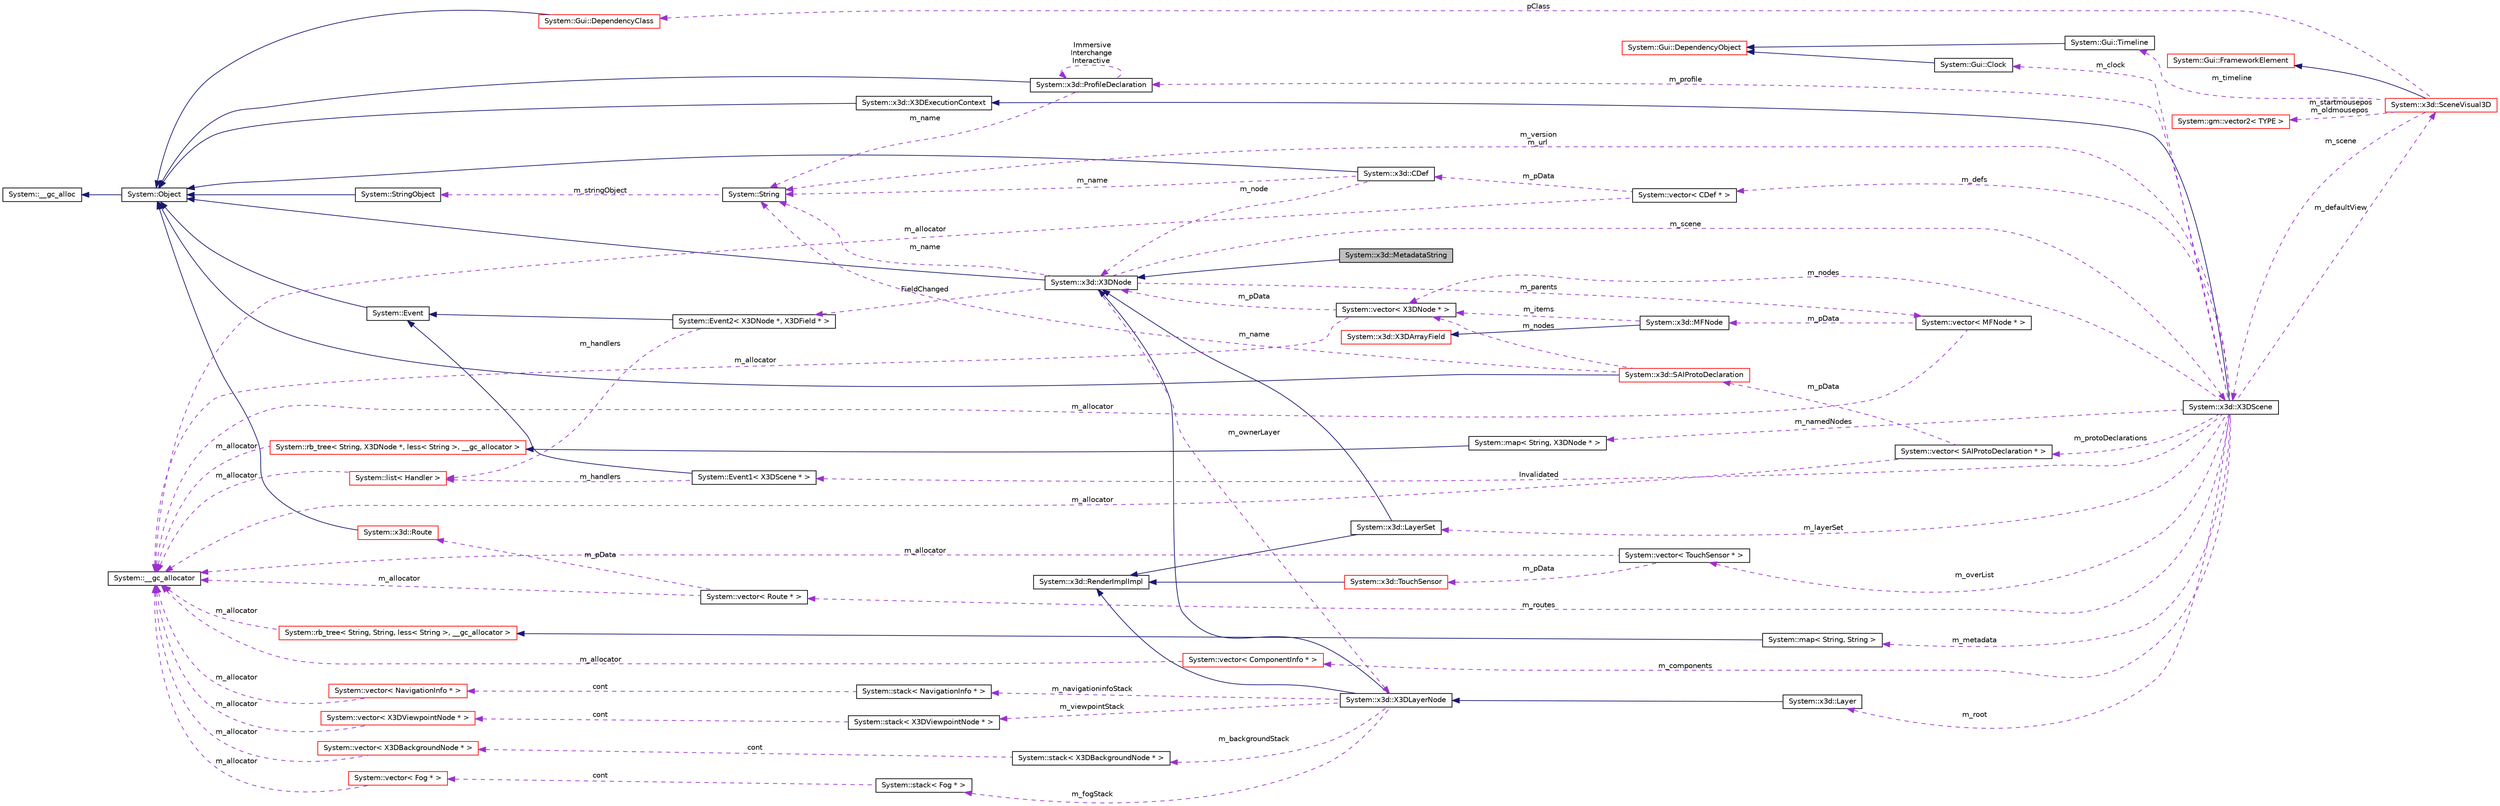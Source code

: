 digraph G
{
  edge [fontname="Helvetica",fontsize="10",labelfontname="Helvetica",labelfontsize="10"];
  node [fontname="Helvetica",fontsize="10",shape=record];
  rankdir="LR";
  Node1 [label="System::x3d::MetadataString",height=0.2,width=0.4,color="black", fillcolor="grey75", style="filled" fontcolor="black"];
  Node2 -> Node1 [dir="back",color="midnightblue",fontsize="10",style="solid",fontname="Helvetica"];
  Node2 [label="System::x3d::X3DNode",height=0.2,width=0.4,color="black", fillcolor="white", style="filled",URL="$class_system_1_1x3d_1_1_x3_d_node.html"];
  Node3 -> Node2 [dir="back",color="midnightblue",fontsize="10",style="solid",fontname="Helvetica"];
  Node3 [label="System::Object",height=0.2,width=0.4,color="black", fillcolor="white", style="filled",URL="$class_system_1_1_object.html"];
  Node4 -> Node3 [dir="back",color="midnightblue",fontsize="10",style="solid",fontname="Helvetica"];
  Node4 [label="System::__gc_alloc",height=0.2,width=0.4,color="black", fillcolor="white", style="filled",URL="$class_system_1_1____gc__alloc.html"];
  Node5 -> Node2 [dir="back",color="darkorchid3",fontsize="10",style="dashed",label=" m_ownerLayer" ,fontname="Helvetica"];
  Node5 [label="System::x3d::X3DLayerNode",height=0.2,width=0.4,color="black", fillcolor="white", style="filled",URL="$class_system_1_1x3d_1_1_x3_d_layer_node.html"];
  Node2 -> Node5 [dir="back",color="midnightblue",fontsize="10",style="solid",fontname="Helvetica"];
  Node6 -> Node5 [dir="back",color="midnightblue",fontsize="10",style="solid",fontname="Helvetica"];
  Node6 [label="System::x3d::RenderImplImpl",height=0.2,width=0.4,color="black", fillcolor="white", style="filled",URL="$class_system_1_1x3d_1_1_render_impl_impl.html"];
  Node7 -> Node5 [dir="back",color="darkorchid3",fontsize="10",style="dashed",label=" m_navigationinfoStack" ,fontname="Helvetica"];
  Node7 [label="System::stack\< NavigationInfo * \>",height=0.2,width=0.4,color="black", fillcolor="white", style="filled",URL="$class_system_1_1stack.html"];
  Node8 -> Node7 [dir="back",color="darkorchid3",fontsize="10",style="dashed",label=" cont" ,fontname="Helvetica"];
  Node8 [label="System::vector\< NavigationInfo * \>",height=0.2,width=0.4,color="red", fillcolor="white", style="filled",URL="$class_system_1_1vector.html"];
  Node9 -> Node8 [dir="back",color="darkorchid3",fontsize="10",style="dashed",label=" m_allocator" ,fontname="Helvetica"];
  Node9 [label="System::__gc_allocator",height=0.2,width=0.4,color="black", fillcolor="white", style="filled",URL="$class_system_1_1____gc__allocator.html"];
  Node10 -> Node5 [dir="back",color="darkorchid3",fontsize="10",style="dashed",label=" m_viewpointStack" ,fontname="Helvetica"];
  Node10 [label="System::stack\< X3DViewpointNode * \>",height=0.2,width=0.4,color="black", fillcolor="white", style="filled",URL="$class_system_1_1stack.html"];
  Node11 -> Node10 [dir="back",color="darkorchid3",fontsize="10",style="dashed",label=" cont" ,fontname="Helvetica"];
  Node11 [label="System::vector\< X3DViewpointNode * \>",height=0.2,width=0.4,color="red", fillcolor="white", style="filled",URL="$class_system_1_1vector.html"];
  Node9 -> Node11 [dir="back",color="darkorchid3",fontsize="10",style="dashed",label=" m_allocator" ,fontname="Helvetica"];
  Node12 -> Node5 [dir="back",color="darkorchid3",fontsize="10",style="dashed",label=" m_fogStack" ,fontname="Helvetica"];
  Node12 [label="System::stack\< Fog * \>",height=0.2,width=0.4,color="black", fillcolor="white", style="filled",URL="$class_system_1_1stack.html"];
  Node13 -> Node12 [dir="back",color="darkorchid3",fontsize="10",style="dashed",label=" cont" ,fontname="Helvetica"];
  Node13 [label="System::vector\< Fog * \>",height=0.2,width=0.4,color="red", fillcolor="white", style="filled",URL="$class_system_1_1vector.html"];
  Node9 -> Node13 [dir="back",color="darkorchid3",fontsize="10",style="dashed",label=" m_allocator" ,fontname="Helvetica"];
  Node14 -> Node5 [dir="back",color="darkorchid3",fontsize="10",style="dashed",label=" m_backgroundStack" ,fontname="Helvetica"];
  Node14 [label="System::stack\< X3DBackgroundNode * \>",height=0.2,width=0.4,color="black", fillcolor="white", style="filled",URL="$class_system_1_1stack.html"];
  Node15 -> Node14 [dir="back",color="darkorchid3",fontsize="10",style="dashed",label=" cont" ,fontname="Helvetica"];
  Node15 [label="System::vector\< X3DBackgroundNode * \>",height=0.2,width=0.4,color="red", fillcolor="white", style="filled",URL="$class_system_1_1vector.html"];
  Node9 -> Node15 [dir="back",color="darkorchid3",fontsize="10",style="dashed",label=" m_allocator" ,fontname="Helvetica"];
  Node16 -> Node2 [dir="back",color="darkorchid3",fontsize="10",style="dashed",label=" m_parents" ,fontname="Helvetica"];
  Node16 [label="System::vector\< MFNode * \>",height=0.2,width=0.4,color="black", fillcolor="white", style="filled",URL="$class_system_1_1vector.html"];
  Node9 -> Node16 [dir="back",color="darkorchid3",fontsize="10",style="dashed",label=" m_allocator" ,fontname="Helvetica"];
  Node17 -> Node16 [dir="back",color="darkorchid3",fontsize="10",style="dashed",label=" m_pData" ,fontname="Helvetica"];
  Node17 [label="System::x3d::MFNode",height=0.2,width=0.4,color="black", fillcolor="white", style="filled",URL="$class_system_1_1x3d_1_1_m_f_node.html"];
  Node18 -> Node17 [dir="back",color="midnightblue",fontsize="10",style="solid",fontname="Helvetica"];
  Node18 [label="System::x3d::X3DArrayField",height=0.2,width=0.4,color="red", fillcolor="white", style="filled",URL="$class_system_1_1x3d_1_1_x3_d_array_field.html"];
  Node19 -> Node17 [dir="back",color="darkorchid3",fontsize="10",style="dashed",label=" m_items" ,fontname="Helvetica"];
  Node19 [label="System::vector\< X3DNode * \>",height=0.2,width=0.4,color="black", fillcolor="white", style="filled",URL="$class_system_1_1vector.html"];
  Node9 -> Node19 [dir="back",color="darkorchid3",fontsize="10",style="dashed",label=" m_allocator" ,fontname="Helvetica"];
  Node2 -> Node19 [dir="back",color="darkorchid3",fontsize="10",style="dashed",label=" m_pData" ,fontname="Helvetica"];
  Node20 -> Node2 [dir="back",color="darkorchid3",fontsize="10",style="dashed",label=" m_scene" ,fontname="Helvetica"];
  Node20 [label="System::x3d::X3DScene",height=0.2,width=0.4,color="black", fillcolor="white", style="filled",URL="$class_system_1_1x3d_1_1_x3_d_scene.html"];
  Node21 -> Node20 [dir="back",color="midnightblue",fontsize="10",style="solid",fontname="Helvetica"];
  Node21 [label="System::x3d::X3DExecutionContext",height=0.2,width=0.4,color="black", fillcolor="white", style="filled",URL="$class_system_1_1x3d_1_1_x3_d_execution_context.html"];
  Node3 -> Node21 [dir="back",color="midnightblue",fontsize="10",style="solid",fontname="Helvetica"];
  Node22 -> Node20 [dir="back",color="darkorchid3",fontsize="10",style="dashed",label=" m_defs" ,fontname="Helvetica"];
  Node22 [label="System::vector\< CDef * \>",height=0.2,width=0.4,color="black", fillcolor="white", style="filled",URL="$class_system_1_1vector.html"];
  Node9 -> Node22 [dir="back",color="darkorchid3",fontsize="10",style="dashed",label=" m_allocator" ,fontname="Helvetica"];
  Node23 -> Node22 [dir="back",color="darkorchid3",fontsize="10",style="dashed",label=" m_pData" ,fontname="Helvetica"];
  Node23 [label="System::x3d::CDef",height=0.2,width=0.4,color="black", fillcolor="white", style="filled",URL="$class_system_1_1x3d_1_1_c_def.html"];
  Node3 -> Node23 [dir="back",color="midnightblue",fontsize="10",style="solid",fontname="Helvetica"];
  Node24 -> Node23 [dir="back",color="darkorchid3",fontsize="10",style="dashed",label=" m_name" ,fontname="Helvetica"];
  Node24 [label="System::String",height=0.2,width=0.4,color="black", fillcolor="white", style="filled",URL="$class_system_1_1_string.html"];
  Node25 -> Node24 [dir="back",color="darkorchid3",fontsize="10",style="dashed",label=" m_stringObject" ,fontname="Helvetica"];
  Node25 [label="System::StringObject",height=0.2,width=0.4,color="black", fillcolor="white", style="filled",URL="$class_system_1_1_string_object.html"];
  Node3 -> Node25 [dir="back",color="midnightblue",fontsize="10",style="solid",fontname="Helvetica"];
  Node2 -> Node23 [dir="back",color="darkorchid3",fontsize="10",style="dashed",label=" m_node" ,fontname="Helvetica"];
  Node26 -> Node20 [dir="back",color="darkorchid3",fontsize="10",style="dashed",label=" m_protoDeclarations" ,fontname="Helvetica"];
  Node26 [label="System::vector\< SAIProtoDeclaration * \>",height=0.2,width=0.4,color="black", fillcolor="white", style="filled",URL="$class_system_1_1vector.html"];
  Node9 -> Node26 [dir="back",color="darkorchid3",fontsize="10",style="dashed",label=" m_allocator" ,fontname="Helvetica"];
  Node27 -> Node26 [dir="back",color="darkorchid3",fontsize="10",style="dashed",label=" m_pData" ,fontname="Helvetica"];
  Node27 [label="System::x3d::SAIProtoDeclaration",height=0.2,width=0.4,color="red", fillcolor="white", style="filled",URL="$class_system_1_1x3d_1_1_s_a_i_proto_declaration.html"];
  Node3 -> Node27 [dir="back",color="midnightblue",fontsize="10",style="solid",fontname="Helvetica"];
  Node19 -> Node27 [dir="back",color="darkorchid3",fontsize="10",style="dashed",label=" m_nodes" ,fontname="Helvetica"];
  Node24 -> Node27 [dir="back",color="darkorchid3",fontsize="10",style="dashed",label=" m_name" ,fontname="Helvetica"];
  Node28 -> Node20 [dir="back",color="darkorchid3",fontsize="10",style="dashed",label=" Invalidated" ,fontname="Helvetica"];
  Node28 [label="System::Event1\< X3DScene * \>",height=0.2,width=0.4,color="black", fillcolor="white", style="filled",URL="$class_system_1_1_event1.html"];
  Node29 -> Node28 [dir="back",color="midnightblue",fontsize="10",style="solid",fontname="Helvetica"];
  Node29 [label="System::Event",height=0.2,width=0.4,color="black", fillcolor="white", style="filled",URL="$class_system_1_1_event.html"];
  Node3 -> Node29 [dir="back",color="midnightblue",fontsize="10",style="solid",fontname="Helvetica"];
  Node30 -> Node28 [dir="back",color="darkorchid3",fontsize="10",style="dashed",label=" m_handlers" ,fontname="Helvetica"];
  Node30 [label="System::list\< Handler \>",height=0.2,width=0.4,color="red", fillcolor="white", style="filled",URL="$class_system_1_1list.html"];
  Node9 -> Node30 [dir="back",color="darkorchid3",fontsize="10",style="dashed",label=" m_allocator" ,fontname="Helvetica"];
  Node31 -> Node20 [dir="back",color="darkorchid3",fontsize="10",style="dashed",label=" m_namedNodes" ,fontname="Helvetica"];
  Node31 [label="System::map\< String, X3DNode * \>",height=0.2,width=0.4,color="black", fillcolor="white", style="filled",URL="$class_system_1_1map.html"];
  Node32 -> Node31 [dir="back",color="midnightblue",fontsize="10",style="solid",fontname="Helvetica"];
  Node32 [label="System::rb_tree\< String, X3DNode *, less\< String \>, __gc_allocator \>",height=0.2,width=0.4,color="red", fillcolor="white", style="filled",URL="$class_system_1_1rb__tree.html"];
  Node9 -> Node32 [dir="back",color="darkorchid3",fontsize="10",style="dashed",label=" m_allocator" ,fontname="Helvetica"];
  Node33 -> Node20 [dir="back",color="darkorchid3",fontsize="10",style="dashed",label=" m_clock" ,fontname="Helvetica"];
  Node33 [label="System::Gui::Clock",height=0.2,width=0.4,color="black", fillcolor="white", style="filled",URL="$class_system_1_1_gui_1_1_clock.html"];
  Node34 -> Node33 [dir="back",color="midnightblue",fontsize="10",style="solid",fontname="Helvetica"];
  Node34 [label="System::Gui::DependencyObject",height=0.2,width=0.4,color="red", fillcolor="white", style="filled",URL="$class_system_1_1_gui_1_1_dependency_object.html"];
  Node19 -> Node20 [dir="back",color="darkorchid3",fontsize="10",style="dashed",label=" m_nodes" ,fontname="Helvetica"];
  Node35 -> Node20 [dir="back",color="darkorchid3",fontsize="10",style="dashed",label=" m_overList" ,fontname="Helvetica"];
  Node35 [label="System::vector\< TouchSensor * \>",height=0.2,width=0.4,color="black", fillcolor="white", style="filled",URL="$class_system_1_1vector.html"];
  Node9 -> Node35 [dir="back",color="darkorchid3",fontsize="10",style="dashed",label=" m_allocator" ,fontname="Helvetica"];
  Node36 -> Node35 [dir="back",color="darkorchid3",fontsize="10",style="dashed",label=" m_pData" ,fontname="Helvetica"];
  Node36 [label="System::x3d::TouchSensor",height=0.2,width=0.4,color="red", fillcolor="white", style="filled",URL="$class_system_1_1x3d_1_1_touch_sensor.html"];
  Node6 -> Node36 [dir="back",color="midnightblue",fontsize="10",style="solid",fontname="Helvetica"];
  Node37 -> Node20 [dir="back",color="darkorchid3",fontsize="10",style="dashed",label=" m_metadata" ,fontname="Helvetica"];
  Node37 [label="System::map\< String, String \>",height=0.2,width=0.4,color="black", fillcolor="white", style="filled",URL="$class_system_1_1map.html"];
  Node38 -> Node37 [dir="back",color="midnightblue",fontsize="10",style="solid",fontname="Helvetica"];
  Node38 [label="System::rb_tree\< String, String, less\< String \>, __gc_allocator \>",height=0.2,width=0.4,color="red", fillcolor="white", style="filled",URL="$class_system_1_1rb__tree.html"];
  Node9 -> Node38 [dir="back",color="darkorchid3",fontsize="10",style="dashed",label=" m_allocator" ,fontname="Helvetica"];
  Node39 -> Node20 [dir="back",color="darkorchid3",fontsize="10",style="dashed",label=" m_routes" ,fontname="Helvetica"];
  Node39 [label="System::vector\< Route * \>",height=0.2,width=0.4,color="black", fillcolor="white", style="filled",URL="$class_system_1_1vector.html"];
  Node9 -> Node39 [dir="back",color="darkorchid3",fontsize="10",style="dashed",label=" m_allocator" ,fontname="Helvetica"];
  Node40 -> Node39 [dir="back",color="darkorchid3",fontsize="10",style="dashed",label=" m_pData" ,fontname="Helvetica"];
  Node40 [label="System::x3d::Route",height=0.2,width=0.4,color="red", fillcolor="white", style="filled",URL="$class_system_1_1x3d_1_1_route.html"];
  Node3 -> Node40 [dir="back",color="midnightblue",fontsize="10",style="solid",fontname="Helvetica"];
  Node24 -> Node20 [dir="back",color="darkorchid3",fontsize="10",style="dashed",label=" m_version\nm_url" ,fontname="Helvetica"];
  Node41 -> Node20 [dir="back",color="darkorchid3",fontsize="10",style="dashed",label=" m_profile" ,fontname="Helvetica"];
  Node41 [label="System::x3d::ProfileDeclaration",height=0.2,width=0.4,color="black", fillcolor="white", style="filled",URL="$class_system_1_1x3d_1_1_profile_declaration.html"];
  Node3 -> Node41 [dir="back",color="midnightblue",fontsize="10",style="solid",fontname="Helvetica"];
  Node24 -> Node41 [dir="back",color="darkorchid3",fontsize="10",style="dashed",label=" m_name" ,fontname="Helvetica"];
  Node41 -> Node41 [dir="back",color="darkorchid3",fontsize="10",style="dashed",label=" Immersive\nInterchange\nInteractive" ,fontname="Helvetica"];
  Node42 -> Node20 [dir="back",color="darkorchid3",fontsize="10",style="dashed",label=" m_defaultView" ,fontname="Helvetica"];
  Node42 [label="System::x3d::SceneVisual3D",height=0.2,width=0.4,color="red", fillcolor="white", style="filled",URL="$class_system_1_1x3d_1_1_scene_visual3_d.html"];
  Node43 -> Node42 [dir="back",color="midnightblue",fontsize="10",style="solid",fontname="Helvetica"];
  Node43 [label="System::Gui::FrameworkElement",height=0.2,width=0.4,color="red", fillcolor="white", style="filled",URL="$class_system_1_1_gui_1_1_framework_element.html"];
  Node44 -> Node42 [dir="back",color="darkorchid3",fontsize="10",style="dashed",label=" pClass" ,fontname="Helvetica"];
  Node44 [label="System::Gui::DependencyClass",height=0.2,width=0.4,color="red", fillcolor="white", style="filled",URL="$class_system_1_1_gui_1_1_dependency_class.html"];
  Node3 -> Node44 [dir="back",color="midnightblue",fontsize="10",style="solid",fontname="Helvetica"];
  Node45 -> Node42 [dir="back",color="darkorchid3",fontsize="10",style="dashed",label=" m_startmousepos\nm_oldmousepos" ,fontname="Helvetica"];
  Node45 [label="System::gm::vector2\< TYPE \>",height=0.2,width=0.4,color="red", fillcolor="white", style="filled",URL="$class_system_1_1gm_1_1vector2.html"];
  Node46 -> Node42 [dir="back",color="darkorchid3",fontsize="10",style="dashed",label=" m_timeline" ,fontname="Helvetica"];
  Node46 [label="System::Gui::Timeline",height=0.2,width=0.4,color="black", fillcolor="white", style="filled",URL="$class_system_1_1_gui_1_1_timeline.html"];
  Node34 -> Node46 [dir="back",color="midnightblue",fontsize="10",style="solid",fontname="Helvetica"];
  Node20 -> Node42 [dir="back",color="darkorchid3",fontsize="10",style="dashed",label=" m_scene" ,fontname="Helvetica"];
  Node47 -> Node20 [dir="back",color="darkorchid3",fontsize="10",style="dashed",label=" m_layerSet" ,fontname="Helvetica"];
  Node47 [label="System::x3d::LayerSet",height=0.2,width=0.4,color="black", fillcolor="white", style="filled",URL="$class_system_1_1x3d_1_1_layer_set.html"];
  Node2 -> Node47 [dir="back",color="midnightblue",fontsize="10",style="solid",fontname="Helvetica"];
  Node6 -> Node47 [dir="back",color="midnightblue",fontsize="10",style="solid",fontname="Helvetica"];
  Node48 -> Node20 [dir="back",color="darkorchid3",fontsize="10",style="dashed",label=" m_components" ,fontname="Helvetica"];
  Node48 [label="System::vector\< ComponentInfo * \>",height=0.2,width=0.4,color="red", fillcolor="white", style="filled",URL="$class_system_1_1vector.html"];
  Node9 -> Node48 [dir="back",color="darkorchid3",fontsize="10",style="dashed",label=" m_allocator" ,fontname="Helvetica"];
  Node49 -> Node20 [dir="back",color="darkorchid3",fontsize="10",style="dashed",label=" m_root" ,fontname="Helvetica"];
  Node49 [label="System::x3d::Layer",height=0.2,width=0.4,color="black", fillcolor="white", style="filled",URL="$class_system_1_1x3d_1_1_layer.html"];
  Node5 -> Node49 [dir="back",color="midnightblue",fontsize="10",style="solid",fontname="Helvetica"];
  Node24 -> Node2 [dir="back",color="darkorchid3",fontsize="10",style="dashed",label=" m_name" ,fontname="Helvetica"];
  Node50 -> Node2 [dir="back",color="darkorchid3",fontsize="10",style="dashed",label=" FieldChanged" ,fontname="Helvetica"];
  Node50 [label="System::Event2\< X3DNode *, X3DField * \>",height=0.2,width=0.4,color="black", fillcolor="white", style="filled",URL="$class_system_1_1_event2.html"];
  Node29 -> Node50 [dir="back",color="midnightblue",fontsize="10",style="solid",fontname="Helvetica"];
  Node30 -> Node50 [dir="back",color="darkorchid3",fontsize="10",style="dashed",label=" m_handlers" ,fontname="Helvetica"];
}
